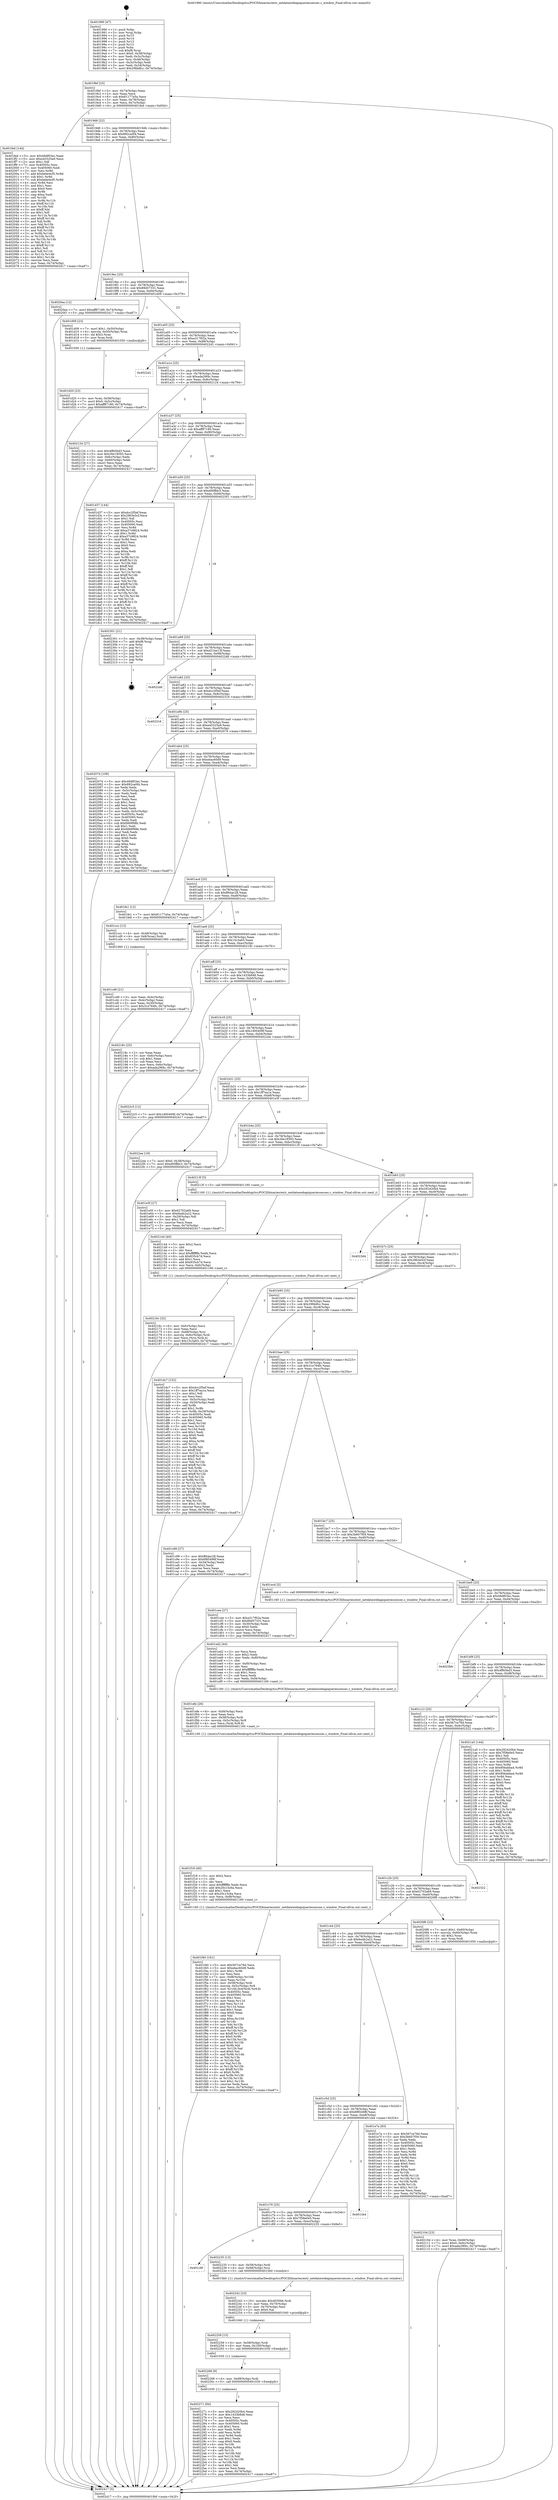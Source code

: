 digraph "0x401990" {
  label = "0x401990 (/mnt/c/Users/mathe/Desktop/tcc/POCII/binaries/extr_netdatawebapiqueriessesses.c_window_Final-ollvm.out::main(0))"
  labelloc = "t"
  node[shape=record]

  Entry [label="",width=0.3,height=0.3,shape=circle,fillcolor=black,style=filled]
  "0x4019bf" [label="{
     0x4019bf [23]\l
     | [instrs]\l
     &nbsp;&nbsp;0x4019bf \<+3\>: mov -0x74(%rbp),%eax\l
     &nbsp;&nbsp;0x4019c2 \<+2\>: mov %eax,%ecx\l
     &nbsp;&nbsp;0x4019c4 \<+6\>: sub $0x81177a5a,%ecx\l
     &nbsp;&nbsp;0x4019ca \<+3\>: mov %eax,-0x78(%rbp)\l
     &nbsp;&nbsp;0x4019cd \<+3\>: mov %ecx,-0x7c(%rbp)\l
     &nbsp;&nbsp;0x4019d0 \<+6\>: je 0000000000401fed \<main+0x65d\>\l
  }"]
  "0x401fed" [label="{
     0x401fed [144]\l
     | [instrs]\l
     &nbsp;&nbsp;0x401fed \<+5\>: mov $0x49df03ec,%eax\l
     &nbsp;&nbsp;0x401ff2 \<+5\>: mov $0xe45325a9,%ecx\l
     &nbsp;&nbsp;0x401ff7 \<+2\>: mov $0x1,%dl\l
     &nbsp;&nbsp;0x401ff9 \<+7\>: mov 0x40505c,%esi\l
     &nbsp;&nbsp;0x402000 \<+7\>: mov 0x405060,%edi\l
     &nbsp;&nbsp;0x402007 \<+3\>: mov %esi,%r8d\l
     &nbsp;&nbsp;0x40200a \<+7\>: add $0xbebe4cf5,%r8d\l
     &nbsp;&nbsp;0x402011 \<+4\>: sub $0x1,%r8d\l
     &nbsp;&nbsp;0x402015 \<+7\>: sub $0xbebe4cf5,%r8d\l
     &nbsp;&nbsp;0x40201c \<+4\>: imul %r8d,%esi\l
     &nbsp;&nbsp;0x402020 \<+3\>: and $0x1,%esi\l
     &nbsp;&nbsp;0x402023 \<+3\>: cmp $0x0,%esi\l
     &nbsp;&nbsp;0x402026 \<+4\>: sete %r9b\l
     &nbsp;&nbsp;0x40202a \<+3\>: cmp $0xa,%edi\l
     &nbsp;&nbsp;0x40202d \<+4\>: setl %r10b\l
     &nbsp;&nbsp;0x402031 \<+3\>: mov %r9b,%r11b\l
     &nbsp;&nbsp;0x402034 \<+4\>: xor $0xff,%r11b\l
     &nbsp;&nbsp;0x402038 \<+3\>: mov %r10b,%bl\l
     &nbsp;&nbsp;0x40203b \<+3\>: xor $0xff,%bl\l
     &nbsp;&nbsp;0x40203e \<+3\>: xor $0x1,%dl\l
     &nbsp;&nbsp;0x402041 \<+3\>: mov %r11b,%r14b\l
     &nbsp;&nbsp;0x402044 \<+4\>: and $0xff,%r14b\l
     &nbsp;&nbsp;0x402048 \<+3\>: and %dl,%r9b\l
     &nbsp;&nbsp;0x40204b \<+3\>: mov %bl,%r15b\l
     &nbsp;&nbsp;0x40204e \<+4\>: and $0xff,%r15b\l
     &nbsp;&nbsp;0x402052 \<+3\>: and %dl,%r10b\l
     &nbsp;&nbsp;0x402055 \<+3\>: or %r9b,%r14b\l
     &nbsp;&nbsp;0x402058 \<+3\>: or %r10b,%r15b\l
     &nbsp;&nbsp;0x40205b \<+3\>: xor %r15b,%r14b\l
     &nbsp;&nbsp;0x40205e \<+3\>: or %bl,%r11b\l
     &nbsp;&nbsp;0x402061 \<+4\>: xor $0xff,%r11b\l
     &nbsp;&nbsp;0x402065 \<+3\>: or $0x1,%dl\l
     &nbsp;&nbsp;0x402068 \<+3\>: and %dl,%r11b\l
     &nbsp;&nbsp;0x40206b \<+3\>: or %r11b,%r14b\l
     &nbsp;&nbsp;0x40206e \<+4\>: test $0x1,%r14b\l
     &nbsp;&nbsp;0x402072 \<+3\>: cmovne %ecx,%eax\l
     &nbsp;&nbsp;0x402075 \<+3\>: mov %eax,-0x74(%rbp)\l
     &nbsp;&nbsp;0x402078 \<+5\>: jmp 0000000000402417 \<main+0xa87\>\l
  }"]
  "0x4019d6" [label="{
     0x4019d6 [22]\l
     | [instrs]\l
     &nbsp;&nbsp;0x4019d6 \<+5\>: jmp 00000000004019db \<main+0x4b\>\l
     &nbsp;&nbsp;0x4019db \<+3\>: mov -0x78(%rbp),%eax\l
     &nbsp;&nbsp;0x4019de \<+5\>: sub $0x892ca0f4,%eax\l
     &nbsp;&nbsp;0x4019e3 \<+3\>: mov %eax,-0x80(%rbp)\l
     &nbsp;&nbsp;0x4019e6 \<+6\>: je 00000000004020ea \<main+0x75a\>\l
  }"]
  Exit [label="",width=0.3,height=0.3,shape=circle,fillcolor=black,style=filled,peripheries=2]
  "0x4020ea" [label="{
     0x4020ea [12]\l
     | [instrs]\l
     &nbsp;&nbsp;0x4020ea \<+7\>: movl $0xaff87180,-0x74(%rbp)\l
     &nbsp;&nbsp;0x4020f1 \<+5\>: jmp 0000000000402417 \<main+0xa87\>\l
  }"]
  "0x4019ec" [label="{
     0x4019ec [25]\l
     | [instrs]\l
     &nbsp;&nbsp;0x4019ec \<+5\>: jmp 00000000004019f1 \<main+0x61\>\l
     &nbsp;&nbsp;0x4019f1 \<+3\>: mov -0x78(%rbp),%eax\l
     &nbsp;&nbsp;0x4019f4 \<+5\>: sub $0x89d57331,%eax\l
     &nbsp;&nbsp;0x4019f9 \<+6\>: mov %eax,-0x84(%rbp)\l
     &nbsp;&nbsp;0x4019ff \<+6\>: je 0000000000401d09 \<main+0x379\>\l
  }"]
  "0x402271" [label="{
     0x402271 [84]\l
     | [instrs]\l
     &nbsp;&nbsp;0x402271 \<+5\>: mov $0x292420b4,%eax\l
     &nbsp;&nbsp;0x402276 \<+5\>: mov $0x1433b848,%esi\l
     &nbsp;&nbsp;0x40227b \<+2\>: xor %ecx,%ecx\l
     &nbsp;&nbsp;0x40227d \<+7\>: mov 0x40505c,%edx\l
     &nbsp;&nbsp;0x402284 \<+8\>: mov 0x405060,%r8d\l
     &nbsp;&nbsp;0x40228c \<+3\>: sub $0x1,%ecx\l
     &nbsp;&nbsp;0x40228f \<+3\>: mov %edx,%r9d\l
     &nbsp;&nbsp;0x402292 \<+3\>: add %ecx,%r9d\l
     &nbsp;&nbsp;0x402295 \<+4\>: imul %r9d,%edx\l
     &nbsp;&nbsp;0x402299 \<+3\>: and $0x1,%edx\l
     &nbsp;&nbsp;0x40229c \<+3\>: cmp $0x0,%edx\l
     &nbsp;&nbsp;0x40229f \<+4\>: sete %r10b\l
     &nbsp;&nbsp;0x4022a3 \<+4\>: cmp $0xa,%r8d\l
     &nbsp;&nbsp;0x4022a7 \<+4\>: setl %r11b\l
     &nbsp;&nbsp;0x4022ab \<+3\>: mov %r10b,%bl\l
     &nbsp;&nbsp;0x4022ae \<+3\>: and %r11b,%bl\l
     &nbsp;&nbsp;0x4022b1 \<+3\>: xor %r11b,%r10b\l
     &nbsp;&nbsp;0x4022b4 \<+3\>: or %r10b,%bl\l
     &nbsp;&nbsp;0x4022b7 \<+3\>: test $0x1,%bl\l
     &nbsp;&nbsp;0x4022ba \<+3\>: cmovne %esi,%eax\l
     &nbsp;&nbsp;0x4022bd \<+3\>: mov %eax,-0x74(%rbp)\l
     &nbsp;&nbsp;0x4022c0 \<+5\>: jmp 0000000000402417 \<main+0xa87\>\l
  }"]
  "0x401d09" [label="{
     0x401d09 [23]\l
     | [instrs]\l
     &nbsp;&nbsp;0x401d09 \<+7\>: movl $0x1,-0x50(%rbp)\l
     &nbsp;&nbsp;0x401d10 \<+4\>: movslq -0x50(%rbp),%rax\l
     &nbsp;&nbsp;0x401d14 \<+4\>: shl $0x3,%rax\l
     &nbsp;&nbsp;0x401d18 \<+3\>: mov %rax,%rdi\l
     &nbsp;&nbsp;0x401d1b \<+5\>: call 0000000000401050 \<malloc@plt\>\l
     | [calls]\l
     &nbsp;&nbsp;0x401050 \{1\} (unknown)\l
  }"]
  "0x401a05" [label="{
     0x401a05 [25]\l
     | [instrs]\l
     &nbsp;&nbsp;0x401a05 \<+5\>: jmp 0000000000401a0a \<main+0x7a\>\l
     &nbsp;&nbsp;0x401a0a \<+3\>: mov -0x78(%rbp),%eax\l
     &nbsp;&nbsp;0x401a0d \<+5\>: sub $0xa317f02a,%eax\l
     &nbsp;&nbsp;0x401a12 \<+6\>: mov %eax,-0x88(%rbp)\l
     &nbsp;&nbsp;0x401a18 \<+6\>: je 00000000004022d1 \<main+0x941\>\l
  }"]
  "0x402268" [label="{
     0x402268 [9]\l
     | [instrs]\l
     &nbsp;&nbsp;0x402268 \<+4\>: mov -0x68(%rbp),%rdi\l
     &nbsp;&nbsp;0x40226c \<+5\>: call 0000000000401030 \<free@plt\>\l
     | [calls]\l
     &nbsp;&nbsp;0x401030 \{1\} (unknown)\l
  }"]
  "0x4022d1" [label="{
     0x4022d1\l
  }", style=dashed]
  "0x401a1e" [label="{
     0x401a1e [25]\l
     | [instrs]\l
     &nbsp;&nbsp;0x401a1e \<+5\>: jmp 0000000000401a23 \<main+0x93\>\l
     &nbsp;&nbsp;0x401a23 \<+3\>: mov -0x78(%rbp),%eax\l
     &nbsp;&nbsp;0x401a26 \<+5\>: sub $0xada29f4c,%eax\l
     &nbsp;&nbsp;0x401a2b \<+6\>: mov %eax,-0x8c(%rbp)\l
     &nbsp;&nbsp;0x401a31 \<+6\>: je 0000000000402124 \<main+0x794\>\l
  }"]
  "0x402259" [label="{
     0x402259 [15]\l
     | [instrs]\l
     &nbsp;&nbsp;0x402259 \<+4\>: mov -0x58(%rbp),%rdi\l
     &nbsp;&nbsp;0x40225d \<+6\>: mov %eax,-0x100(%rbp)\l
     &nbsp;&nbsp;0x402263 \<+5\>: call 0000000000401030 \<free@plt\>\l
     | [calls]\l
     &nbsp;&nbsp;0x401030 \{1\} (unknown)\l
  }"]
  "0x402124" [label="{
     0x402124 [27]\l
     | [instrs]\l
     &nbsp;&nbsp;0x402124 \<+5\>: mov $0x4ff45bd3,%eax\l
     &nbsp;&nbsp;0x402129 \<+5\>: mov $0x26e18593,%ecx\l
     &nbsp;&nbsp;0x40212e \<+3\>: mov -0x6c(%rbp),%edx\l
     &nbsp;&nbsp;0x402131 \<+3\>: cmp -0x60(%rbp),%edx\l
     &nbsp;&nbsp;0x402134 \<+3\>: cmovl %ecx,%eax\l
     &nbsp;&nbsp;0x402137 \<+3\>: mov %eax,-0x74(%rbp)\l
     &nbsp;&nbsp;0x40213a \<+5\>: jmp 0000000000402417 \<main+0xa87\>\l
  }"]
  "0x401a37" [label="{
     0x401a37 [25]\l
     | [instrs]\l
     &nbsp;&nbsp;0x401a37 \<+5\>: jmp 0000000000401a3c \<main+0xac\>\l
     &nbsp;&nbsp;0x401a3c \<+3\>: mov -0x78(%rbp),%eax\l
     &nbsp;&nbsp;0x401a3f \<+5\>: sub $0xaff87180,%eax\l
     &nbsp;&nbsp;0x401a44 \<+6\>: mov %eax,-0x90(%rbp)\l
     &nbsp;&nbsp;0x401a4a \<+6\>: je 0000000000401d37 \<main+0x3a7\>\l
  }"]
  "0x402242" [label="{
     0x402242 [23]\l
     | [instrs]\l
     &nbsp;&nbsp;0x402242 \<+10\>: movabs $0x4030b6,%rdi\l
     &nbsp;&nbsp;0x40224c \<+3\>: mov %eax,-0x70(%rbp)\l
     &nbsp;&nbsp;0x40224f \<+3\>: mov -0x70(%rbp),%esi\l
     &nbsp;&nbsp;0x402252 \<+2\>: mov $0x0,%al\l
     &nbsp;&nbsp;0x402254 \<+5\>: call 0000000000401040 \<printf@plt\>\l
     | [calls]\l
     &nbsp;&nbsp;0x401040 \{1\} (unknown)\l
  }"]
  "0x401d37" [label="{
     0x401d37 [144]\l
     | [instrs]\l
     &nbsp;&nbsp;0x401d37 \<+5\>: mov $0xdcc2f5ef,%eax\l
     &nbsp;&nbsp;0x401d3c \<+5\>: mov $0x2963e5cf,%ecx\l
     &nbsp;&nbsp;0x401d41 \<+2\>: mov $0x1,%dl\l
     &nbsp;&nbsp;0x401d43 \<+7\>: mov 0x40505c,%esi\l
     &nbsp;&nbsp;0x401d4a \<+7\>: mov 0x405060,%edi\l
     &nbsp;&nbsp;0x401d51 \<+3\>: mov %esi,%r8d\l
     &nbsp;&nbsp;0x401d54 \<+7\>: add $0xa37c9824,%r8d\l
     &nbsp;&nbsp;0x401d5b \<+4\>: sub $0x1,%r8d\l
     &nbsp;&nbsp;0x401d5f \<+7\>: sub $0xa37c9824,%r8d\l
     &nbsp;&nbsp;0x401d66 \<+4\>: imul %r8d,%esi\l
     &nbsp;&nbsp;0x401d6a \<+3\>: and $0x1,%esi\l
     &nbsp;&nbsp;0x401d6d \<+3\>: cmp $0x0,%esi\l
     &nbsp;&nbsp;0x401d70 \<+4\>: sete %r9b\l
     &nbsp;&nbsp;0x401d74 \<+3\>: cmp $0xa,%edi\l
     &nbsp;&nbsp;0x401d77 \<+4\>: setl %r10b\l
     &nbsp;&nbsp;0x401d7b \<+3\>: mov %r9b,%r11b\l
     &nbsp;&nbsp;0x401d7e \<+4\>: xor $0xff,%r11b\l
     &nbsp;&nbsp;0x401d82 \<+3\>: mov %r10b,%bl\l
     &nbsp;&nbsp;0x401d85 \<+3\>: xor $0xff,%bl\l
     &nbsp;&nbsp;0x401d88 \<+3\>: xor $0x1,%dl\l
     &nbsp;&nbsp;0x401d8b \<+3\>: mov %r11b,%r14b\l
     &nbsp;&nbsp;0x401d8e \<+4\>: and $0xff,%r14b\l
     &nbsp;&nbsp;0x401d92 \<+3\>: and %dl,%r9b\l
     &nbsp;&nbsp;0x401d95 \<+3\>: mov %bl,%r15b\l
     &nbsp;&nbsp;0x401d98 \<+4\>: and $0xff,%r15b\l
     &nbsp;&nbsp;0x401d9c \<+3\>: and %dl,%r10b\l
     &nbsp;&nbsp;0x401d9f \<+3\>: or %r9b,%r14b\l
     &nbsp;&nbsp;0x401da2 \<+3\>: or %r10b,%r15b\l
     &nbsp;&nbsp;0x401da5 \<+3\>: xor %r15b,%r14b\l
     &nbsp;&nbsp;0x401da8 \<+3\>: or %bl,%r11b\l
     &nbsp;&nbsp;0x401dab \<+4\>: xor $0xff,%r11b\l
     &nbsp;&nbsp;0x401daf \<+3\>: or $0x1,%dl\l
     &nbsp;&nbsp;0x401db2 \<+3\>: and %dl,%r11b\l
     &nbsp;&nbsp;0x401db5 \<+3\>: or %r11b,%r14b\l
     &nbsp;&nbsp;0x401db8 \<+4\>: test $0x1,%r14b\l
     &nbsp;&nbsp;0x401dbc \<+3\>: cmovne %ecx,%eax\l
     &nbsp;&nbsp;0x401dbf \<+3\>: mov %eax,-0x74(%rbp)\l
     &nbsp;&nbsp;0x401dc2 \<+5\>: jmp 0000000000402417 \<main+0xa87\>\l
  }"]
  "0x401a50" [label="{
     0x401a50 [25]\l
     | [instrs]\l
     &nbsp;&nbsp;0x401a50 \<+5\>: jmp 0000000000401a55 \<main+0xc5\>\l
     &nbsp;&nbsp;0x401a55 \<+3\>: mov -0x78(%rbp),%eax\l
     &nbsp;&nbsp;0x401a58 \<+5\>: sub $0xd00ffdc3,%eax\l
     &nbsp;&nbsp;0x401a5d \<+6\>: mov %eax,-0x94(%rbp)\l
     &nbsp;&nbsp;0x401a63 \<+6\>: je 0000000000402301 \<main+0x971\>\l
  }"]
  "0x401c8f" [label="{
     0x401c8f\l
  }", style=dashed]
  "0x402301" [label="{
     0x402301 [21]\l
     | [instrs]\l
     &nbsp;&nbsp;0x402301 \<+3\>: mov -0x38(%rbp),%eax\l
     &nbsp;&nbsp;0x402304 \<+7\>: add $0xf8,%rsp\l
     &nbsp;&nbsp;0x40230b \<+1\>: pop %rbx\l
     &nbsp;&nbsp;0x40230c \<+2\>: pop %r12\l
     &nbsp;&nbsp;0x40230e \<+2\>: pop %r13\l
     &nbsp;&nbsp;0x402310 \<+2\>: pop %r14\l
     &nbsp;&nbsp;0x402312 \<+2\>: pop %r15\l
     &nbsp;&nbsp;0x402314 \<+1\>: pop %rbp\l
     &nbsp;&nbsp;0x402315 \<+1\>: ret\l
  }"]
  "0x401a69" [label="{
     0x401a69 [25]\l
     | [instrs]\l
     &nbsp;&nbsp;0x401a69 \<+5\>: jmp 0000000000401a6e \<main+0xde\>\l
     &nbsp;&nbsp;0x401a6e \<+3\>: mov -0x78(%rbp),%eax\l
     &nbsp;&nbsp;0x401a71 \<+5\>: sub $0xd21be13f,%eax\l
     &nbsp;&nbsp;0x401a76 \<+6\>: mov %eax,-0x98(%rbp)\l
     &nbsp;&nbsp;0x401a7c \<+6\>: je 00000000004022dd \<main+0x94d\>\l
  }"]
  "0x402235" [label="{
     0x402235 [13]\l
     | [instrs]\l
     &nbsp;&nbsp;0x402235 \<+4\>: mov -0x58(%rbp),%rdi\l
     &nbsp;&nbsp;0x402239 \<+4\>: mov -0x68(%rbp),%rsi\l
     &nbsp;&nbsp;0x40223d \<+5\>: call 00000000004015b0 \<window\>\l
     | [calls]\l
     &nbsp;&nbsp;0x4015b0 \{1\} (/mnt/c/Users/mathe/Desktop/tcc/POCII/binaries/extr_netdatawebapiqueriessesses.c_window_Final-ollvm.out::window)\l
  }"]
  "0x4022dd" [label="{
     0x4022dd\l
  }", style=dashed]
  "0x401a82" [label="{
     0x401a82 [25]\l
     | [instrs]\l
     &nbsp;&nbsp;0x401a82 \<+5\>: jmp 0000000000401a87 \<main+0xf7\>\l
     &nbsp;&nbsp;0x401a87 \<+3\>: mov -0x78(%rbp),%eax\l
     &nbsp;&nbsp;0x401a8a \<+5\>: sub $0xdcc2f5ef,%eax\l
     &nbsp;&nbsp;0x401a8f \<+6\>: mov %eax,-0x9c(%rbp)\l
     &nbsp;&nbsp;0x401a95 \<+6\>: je 0000000000402316 \<main+0x986\>\l
  }"]
  "0x401c76" [label="{
     0x401c76 [25]\l
     | [instrs]\l
     &nbsp;&nbsp;0x401c76 \<+5\>: jmp 0000000000401c7b \<main+0x2eb\>\l
     &nbsp;&nbsp;0x401c7b \<+3\>: mov -0x78(%rbp),%eax\l
     &nbsp;&nbsp;0x401c7e \<+5\>: sub $0x7f58e0e5,%eax\l
     &nbsp;&nbsp;0x401c83 \<+6\>: mov %eax,-0xec(%rbp)\l
     &nbsp;&nbsp;0x401c89 \<+6\>: je 0000000000402235 \<main+0x8a5\>\l
  }"]
  "0x402316" [label="{
     0x402316\l
  }", style=dashed]
  "0x401a9b" [label="{
     0x401a9b [25]\l
     | [instrs]\l
     &nbsp;&nbsp;0x401a9b \<+5\>: jmp 0000000000401aa0 \<main+0x110\>\l
     &nbsp;&nbsp;0x401aa0 \<+3\>: mov -0x78(%rbp),%eax\l
     &nbsp;&nbsp;0x401aa3 \<+5\>: sub $0xe45325a9,%eax\l
     &nbsp;&nbsp;0x401aa8 \<+6\>: mov %eax,-0xa0(%rbp)\l
     &nbsp;&nbsp;0x401aae \<+6\>: je 000000000040207d \<main+0x6ed\>\l
  }"]
  "0x401cb4" [label="{
     0x401cb4\l
  }", style=dashed]
  "0x40207d" [label="{
     0x40207d [109]\l
     | [instrs]\l
     &nbsp;&nbsp;0x40207d \<+5\>: mov $0x49df03ec,%eax\l
     &nbsp;&nbsp;0x402082 \<+5\>: mov $0x892ca0f4,%ecx\l
     &nbsp;&nbsp;0x402087 \<+2\>: xor %edx,%edx\l
     &nbsp;&nbsp;0x402089 \<+3\>: mov -0x5c(%rbp),%esi\l
     &nbsp;&nbsp;0x40208c \<+2\>: mov %edx,%edi\l
     &nbsp;&nbsp;0x40208e \<+2\>: sub %esi,%edi\l
     &nbsp;&nbsp;0x402090 \<+2\>: mov %edx,%esi\l
     &nbsp;&nbsp;0x402092 \<+3\>: sub $0x1,%esi\l
     &nbsp;&nbsp;0x402095 \<+2\>: add %esi,%edi\l
     &nbsp;&nbsp;0x402097 \<+2\>: sub %edi,%edx\l
     &nbsp;&nbsp;0x402099 \<+3\>: mov %edx,-0x5c(%rbp)\l
     &nbsp;&nbsp;0x40209c \<+7\>: mov 0x40505c,%edx\l
     &nbsp;&nbsp;0x4020a3 \<+7\>: mov 0x405060,%esi\l
     &nbsp;&nbsp;0x4020aa \<+2\>: mov %edx,%edi\l
     &nbsp;&nbsp;0x4020ac \<+6\>: sub $0xfd69f98b,%edi\l
     &nbsp;&nbsp;0x4020b2 \<+3\>: sub $0x1,%edi\l
     &nbsp;&nbsp;0x4020b5 \<+6\>: add $0xfd69f98b,%edi\l
     &nbsp;&nbsp;0x4020bb \<+3\>: imul %edi,%edx\l
     &nbsp;&nbsp;0x4020be \<+3\>: and $0x1,%edx\l
     &nbsp;&nbsp;0x4020c1 \<+3\>: cmp $0x0,%edx\l
     &nbsp;&nbsp;0x4020c4 \<+4\>: sete %r8b\l
     &nbsp;&nbsp;0x4020c8 \<+3\>: cmp $0xa,%esi\l
     &nbsp;&nbsp;0x4020cb \<+4\>: setl %r9b\l
     &nbsp;&nbsp;0x4020cf \<+3\>: mov %r8b,%r10b\l
     &nbsp;&nbsp;0x4020d2 \<+3\>: and %r9b,%r10b\l
     &nbsp;&nbsp;0x4020d5 \<+3\>: xor %r9b,%r8b\l
     &nbsp;&nbsp;0x4020d8 \<+3\>: or %r8b,%r10b\l
     &nbsp;&nbsp;0x4020db \<+4\>: test $0x1,%r10b\l
     &nbsp;&nbsp;0x4020df \<+3\>: cmovne %ecx,%eax\l
     &nbsp;&nbsp;0x4020e2 \<+3\>: mov %eax,-0x74(%rbp)\l
     &nbsp;&nbsp;0x4020e5 \<+5\>: jmp 0000000000402417 \<main+0xa87\>\l
  }"]
  "0x401ab4" [label="{
     0x401ab4 [25]\l
     | [instrs]\l
     &nbsp;&nbsp;0x401ab4 \<+5\>: jmp 0000000000401ab9 \<main+0x129\>\l
     &nbsp;&nbsp;0x401ab9 \<+3\>: mov -0x78(%rbp),%eax\l
     &nbsp;&nbsp;0x401abc \<+5\>: sub $0xebac60d9,%eax\l
     &nbsp;&nbsp;0x401ac1 \<+6\>: mov %eax,-0xa4(%rbp)\l
     &nbsp;&nbsp;0x401ac7 \<+6\>: je 0000000000401fe1 \<main+0x651\>\l
  }"]
  "0x40216c" [label="{
     0x40216c [32]\l
     | [instrs]\l
     &nbsp;&nbsp;0x40216c \<+6\>: mov -0xfc(%rbp),%ecx\l
     &nbsp;&nbsp;0x402172 \<+3\>: imul %eax,%ecx\l
     &nbsp;&nbsp;0x402175 \<+4\>: mov -0x68(%rbp),%rsi\l
     &nbsp;&nbsp;0x402179 \<+4\>: movslq -0x6c(%rbp),%rdi\l
     &nbsp;&nbsp;0x40217d \<+3\>: mov %ecx,(%rsi,%rdi,4)\l
     &nbsp;&nbsp;0x402180 \<+7\>: movl $0x15c3a63,-0x74(%rbp)\l
     &nbsp;&nbsp;0x402187 \<+5\>: jmp 0000000000402417 \<main+0xa87\>\l
  }"]
  "0x401fe1" [label="{
     0x401fe1 [12]\l
     | [instrs]\l
     &nbsp;&nbsp;0x401fe1 \<+7\>: movl $0x81177a5a,-0x74(%rbp)\l
     &nbsp;&nbsp;0x401fe8 \<+5\>: jmp 0000000000402417 \<main+0xa87\>\l
  }"]
  "0x401acd" [label="{
     0x401acd [25]\l
     | [instrs]\l
     &nbsp;&nbsp;0x401acd \<+5\>: jmp 0000000000401ad2 \<main+0x142\>\l
     &nbsp;&nbsp;0x401ad2 \<+3\>: mov -0x78(%rbp),%eax\l
     &nbsp;&nbsp;0x401ad5 \<+5\>: sub $0xff44ac28,%eax\l
     &nbsp;&nbsp;0x401ada \<+6\>: mov %eax,-0xa8(%rbp)\l
     &nbsp;&nbsp;0x401ae0 \<+6\>: je 0000000000401ccc \<main+0x33c\>\l
  }"]
  "0x402144" [label="{
     0x402144 [40]\l
     | [instrs]\l
     &nbsp;&nbsp;0x402144 \<+5\>: mov $0x2,%ecx\l
     &nbsp;&nbsp;0x402149 \<+1\>: cltd\l
     &nbsp;&nbsp;0x40214a \<+2\>: idiv %ecx\l
     &nbsp;&nbsp;0x40214c \<+6\>: imul $0xfffffffe,%edx,%ecx\l
     &nbsp;&nbsp;0x402152 \<+6\>: sub $0x835cb7d,%ecx\l
     &nbsp;&nbsp;0x402158 \<+3\>: add $0x1,%ecx\l
     &nbsp;&nbsp;0x40215b \<+6\>: add $0x835cb7d,%ecx\l
     &nbsp;&nbsp;0x402161 \<+6\>: mov %ecx,-0xfc(%rbp)\l
     &nbsp;&nbsp;0x402167 \<+5\>: call 0000000000401160 \<next_i\>\l
     | [calls]\l
     &nbsp;&nbsp;0x401160 \{1\} (/mnt/c/Users/mathe/Desktop/tcc/POCII/binaries/extr_netdatawebapiqueriessesses.c_window_Final-ollvm.out::next_i)\l
  }"]
  "0x401ccc" [label="{
     0x401ccc [13]\l
     | [instrs]\l
     &nbsp;&nbsp;0x401ccc \<+4\>: mov -0x48(%rbp),%rax\l
     &nbsp;&nbsp;0x401cd0 \<+4\>: mov 0x8(%rax),%rdi\l
     &nbsp;&nbsp;0x401cd4 \<+5\>: call 0000000000401060 \<atoi@plt\>\l
     | [calls]\l
     &nbsp;&nbsp;0x401060 \{1\} (unknown)\l
  }"]
  "0x401ae6" [label="{
     0x401ae6 [25]\l
     | [instrs]\l
     &nbsp;&nbsp;0x401ae6 \<+5\>: jmp 0000000000401aeb \<main+0x15b\>\l
     &nbsp;&nbsp;0x401aeb \<+3\>: mov -0x78(%rbp),%eax\l
     &nbsp;&nbsp;0x401aee \<+5\>: sub $0x15c3a63,%eax\l
     &nbsp;&nbsp;0x401af3 \<+6\>: mov %eax,-0xac(%rbp)\l
     &nbsp;&nbsp;0x401af9 \<+6\>: je 000000000040218c \<main+0x7fc\>\l
  }"]
  "0x40210d" [label="{
     0x40210d [23]\l
     | [instrs]\l
     &nbsp;&nbsp;0x40210d \<+4\>: mov %rax,-0x68(%rbp)\l
     &nbsp;&nbsp;0x402111 \<+7\>: movl $0x0,-0x6c(%rbp)\l
     &nbsp;&nbsp;0x402118 \<+7\>: movl $0xada29f4c,-0x74(%rbp)\l
     &nbsp;&nbsp;0x40211f \<+5\>: jmp 0000000000402417 \<main+0xa87\>\l
  }"]
  "0x40218c" [label="{
     0x40218c [25]\l
     | [instrs]\l
     &nbsp;&nbsp;0x40218c \<+2\>: xor %eax,%eax\l
     &nbsp;&nbsp;0x40218e \<+3\>: mov -0x6c(%rbp),%ecx\l
     &nbsp;&nbsp;0x402191 \<+3\>: sub $0x1,%eax\l
     &nbsp;&nbsp;0x402194 \<+2\>: sub %eax,%ecx\l
     &nbsp;&nbsp;0x402196 \<+3\>: mov %ecx,-0x6c(%rbp)\l
     &nbsp;&nbsp;0x402199 \<+7\>: movl $0xada29f4c,-0x74(%rbp)\l
     &nbsp;&nbsp;0x4021a0 \<+5\>: jmp 0000000000402417 \<main+0xa87\>\l
  }"]
  "0x401aff" [label="{
     0x401aff [25]\l
     | [instrs]\l
     &nbsp;&nbsp;0x401aff \<+5\>: jmp 0000000000401b04 \<main+0x174\>\l
     &nbsp;&nbsp;0x401b04 \<+3\>: mov -0x78(%rbp),%eax\l
     &nbsp;&nbsp;0x401b07 \<+5\>: sub $0x1433b848,%eax\l
     &nbsp;&nbsp;0x401b0c \<+6\>: mov %eax,-0xb0(%rbp)\l
     &nbsp;&nbsp;0x401b12 \<+6\>: je 00000000004022c5 \<main+0x935\>\l
  }"]
  "0x401f40" [label="{
     0x401f40 [161]\l
     | [instrs]\l
     &nbsp;&nbsp;0x401f40 \<+5\>: mov $0x567ce76d,%ecx\l
     &nbsp;&nbsp;0x401f45 \<+5\>: mov $0xebac60d9,%edx\l
     &nbsp;&nbsp;0x401f4a \<+3\>: mov $0x1,%r9b\l
     &nbsp;&nbsp;0x401f4d \<+2\>: xor %esi,%esi\l
     &nbsp;&nbsp;0x401f4f \<+7\>: mov -0xf8(%rbp),%r10d\l
     &nbsp;&nbsp;0x401f56 \<+4\>: imul %eax,%r10d\l
     &nbsp;&nbsp;0x401f5a \<+4\>: mov -0x58(%rbp),%rdi\l
     &nbsp;&nbsp;0x401f5e \<+4\>: movslq -0x5c(%rbp),%r8\l
     &nbsp;&nbsp;0x401f62 \<+5\>: mov %r10d,0x4(%rdi,%r8,8)\l
     &nbsp;&nbsp;0x401f67 \<+7\>: mov 0x40505c,%eax\l
     &nbsp;&nbsp;0x401f6e \<+8\>: mov 0x405060,%r10d\l
     &nbsp;&nbsp;0x401f76 \<+3\>: sub $0x1,%esi\l
     &nbsp;&nbsp;0x401f79 \<+3\>: mov %eax,%r11d\l
     &nbsp;&nbsp;0x401f7c \<+3\>: add %esi,%r11d\l
     &nbsp;&nbsp;0x401f7f \<+4\>: imul %r11d,%eax\l
     &nbsp;&nbsp;0x401f83 \<+3\>: and $0x1,%eax\l
     &nbsp;&nbsp;0x401f86 \<+3\>: cmp $0x0,%eax\l
     &nbsp;&nbsp;0x401f89 \<+3\>: sete %bl\l
     &nbsp;&nbsp;0x401f8c \<+4\>: cmp $0xa,%r10d\l
     &nbsp;&nbsp;0x401f90 \<+4\>: setl %r14b\l
     &nbsp;&nbsp;0x401f94 \<+3\>: mov %bl,%r15b\l
     &nbsp;&nbsp;0x401f97 \<+4\>: xor $0xff,%r15b\l
     &nbsp;&nbsp;0x401f9b \<+3\>: mov %r14b,%r12b\l
     &nbsp;&nbsp;0x401f9e \<+4\>: xor $0xff,%r12b\l
     &nbsp;&nbsp;0x401fa2 \<+4\>: xor $0x0,%r9b\l
     &nbsp;&nbsp;0x401fa6 \<+3\>: mov %r15b,%r13b\l
     &nbsp;&nbsp;0x401fa9 \<+4\>: and $0x0,%r13b\l
     &nbsp;&nbsp;0x401fad \<+3\>: and %r9b,%bl\l
     &nbsp;&nbsp;0x401fb0 \<+3\>: mov %r12b,%al\l
     &nbsp;&nbsp;0x401fb3 \<+2\>: and $0x0,%al\l
     &nbsp;&nbsp;0x401fb5 \<+3\>: and %r9b,%r14b\l
     &nbsp;&nbsp;0x401fb8 \<+3\>: or %bl,%r13b\l
     &nbsp;&nbsp;0x401fbb \<+3\>: or %r14b,%al\l
     &nbsp;&nbsp;0x401fbe \<+3\>: xor %al,%r13b\l
     &nbsp;&nbsp;0x401fc1 \<+3\>: or %r12b,%r15b\l
     &nbsp;&nbsp;0x401fc4 \<+4\>: xor $0xff,%r15b\l
     &nbsp;&nbsp;0x401fc8 \<+4\>: or $0x0,%r9b\l
     &nbsp;&nbsp;0x401fcc \<+3\>: and %r9b,%r15b\l
     &nbsp;&nbsp;0x401fcf \<+3\>: or %r15b,%r13b\l
     &nbsp;&nbsp;0x401fd2 \<+4\>: test $0x1,%r13b\l
     &nbsp;&nbsp;0x401fd6 \<+3\>: cmovne %edx,%ecx\l
     &nbsp;&nbsp;0x401fd9 \<+3\>: mov %ecx,-0x74(%rbp)\l
     &nbsp;&nbsp;0x401fdc \<+5\>: jmp 0000000000402417 \<main+0xa87\>\l
  }"]
  "0x4022c5" [label="{
     0x4022c5 [12]\l
     | [instrs]\l
     &nbsp;&nbsp;0x4022c5 \<+7\>: movl $0x1d00409f,-0x74(%rbp)\l
     &nbsp;&nbsp;0x4022cc \<+5\>: jmp 0000000000402417 \<main+0xa87\>\l
  }"]
  "0x401b18" [label="{
     0x401b18 [25]\l
     | [instrs]\l
     &nbsp;&nbsp;0x401b18 \<+5\>: jmp 0000000000401b1d \<main+0x18d\>\l
     &nbsp;&nbsp;0x401b1d \<+3\>: mov -0x78(%rbp),%eax\l
     &nbsp;&nbsp;0x401b20 \<+5\>: sub $0x1d00409f,%eax\l
     &nbsp;&nbsp;0x401b25 \<+6\>: mov %eax,-0xb4(%rbp)\l
     &nbsp;&nbsp;0x401b2b \<+6\>: je 00000000004022ee \<main+0x95e\>\l
  }"]
  "0x401f18" [label="{
     0x401f18 [40]\l
     | [instrs]\l
     &nbsp;&nbsp;0x401f18 \<+5\>: mov $0x2,%ecx\l
     &nbsp;&nbsp;0x401f1d \<+1\>: cltd\l
     &nbsp;&nbsp;0x401f1e \<+2\>: idiv %ecx\l
     &nbsp;&nbsp;0x401f20 \<+6\>: imul $0xfffffffe,%edx,%ecx\l
     &nbsp;&nbsp;0x401f26 \<+6\>: add $0x20c15c6a,%ecx\l
     &nbsp;&nbsp;0x401f2c \<+3\>: add $0x1,%ecx\l
     &nbsp;&nbsp;0x401f2f \<+6\>: sub $0x20c15c6a,%ecx\l
     &nbsp;&nbsp;0x401f35 \<+6\>: mov %ecx,-0xf8(%rbp)\l
     &nbsp;&nbsp;0x401f3b \<+5\>: call 0000000000401160 \<next_i\>\l
     | [calls]\l
     &nbsp;&nbsp;0x401160 \{1\} (/mnt/c/Users/mathe/Desktop/tcc/POCII/binaries/extr_netdatawebapiqueriessesses.c_window_Final-ollvm.out::next_i)\l
  }"]
  "0x4022ee" [label="{
     0x4022ee [19]\l
     | [instrs]\l
     &nbsp;&nbsp;0x4022ee \<+7\>: movl $0x0,-0x38(%rbp)\l
     &nbsp;&nbsp;0x4022f5 \<+7\>: movl $0xd00ffdc3,-0x74(%rbp)\l
     &nbsp;&nbsp;0x4022fc \<+5\>: jmp 0000000000402417 \<main+0xa87\>\l
  }"]
  "0x401b31" [label="{
     0x401b31 [25]\l
     | [instrs]\l
     &nbsp;&nbsp;0x401b31 \<+5\>: jmp 0000000000401b36 \<main+0x1a6\>\l
     &nbsp;&nbsp;0x401b36 \<+3\>: mov -0x78(%rbp),%eax\l
     &nbsp;&nbsp;0x401b39 \<+5\>: sub $0x1ff7ea1e,%eax\l
     &nbsp;&nbsp;0x401b3e \<+6\>: mov %eax,-0xb8(%rbp)\l
     &nbsp;&nbsp;0x401b44 \<+6\>: je 0000000000401e5f \<main+0x4cf\>\l
  }"]
  "0x401efe" [label="{
     0x401efe [26]\l
     | [instrs]\l
     &nbsp;&nbsp;0x401efe \<+6\>: mov -0xf4(%rbp),%ecx\l
     &nbsp;&nbsp;0x401f04 \<+3\>: imul %eax,%ecx\l
     &nbsp;&nbsp;0x401f07 \<+4\>: mov -0x58(%rbp),%rdi\l
     &nbsp;&nbsp;0x401f0b \<+4\>: movslq -0x5c(%rbp),%r8\l
     &nbsp;&nbsp;0x401f0f \<+4\>: mov %ecx,(%rdi,%r8,8)\l
     &nbsp;&nbsp;0x401f13 \<+5\>: call 0000000000401160 \<next_i\>\l
     | [calls]\l
     &nbsp;&nbsp;0x401160 \{1\} (/mnt/c/Users/mathe/Desktop/tcc/POCII/binaries/extr_netdatawebapiqueriessesses.c_window_Final-ollvm.out::next_i)\l
  }"]
  "0x401e5f" [label="{
     0x401e5f [27]\l
     | [instrs]\l
     &nbsp;&nbsp;0x401e5f \<+5\>: mov $0x62702a69,%eax\l
     &nbsp;&nbsp;0x401e64 \<+5\>: mov $0x6a4b2a22,%ecx\l
     &nbsp;&nbsp;0x401e69 \<+3\>: mov -0x29(%rbp),%dl\l
     &nbsp;&nbsp;0x401e6c \<+3\>: test $0x1,%dl\l
     &nbsp;&nbsp;0x401e6f \<+3\>: cmovne %ecx,%eax\l
     &nbsp;&nbsp;0x401e72 \<+3\>: mov %eax,-0x74(%rbp)\l
     &nbsp;&nbsp;0x401e75 \<+5\>: jmp 0000000000402417 \<main+0xa87\>\l
  }"]
  "0x401b4a" [label="{
     0x401b4a [25]\l
     | [instrs]\l
     &nbsp;&nbsp;0x401b4a \<+5\>: jmp 0000000000401b4f \<main+0x1bf\>\l
     &nbsp;&nbsp;0x401b4f \<+3\>: mov -0x78(%rbp),%eax\l
     &nbsp;&nbsp;0x401b52 \<+5\>: sub $0x26e18593,%eax\l
     &nbsp;&nbsp;0x401b57 \<+6\>: mov %eax,-0xbc(%rbp)\l
     &nbsp;&nbsp;0x401b5d \<+6\>: je 000000000040213f \<main+0x7af\>\l
  }"]
  "0x401ed2" [label="{
     0x401ed2 [44]\l
     | [instrs]\l
     &nbsp;&nbsp;0x401ed2 \<+2\>: xor %ecx,%ecx\l
     &nbsp;&nbsp;0x401ed4 \<+5\>: mov $0x2,%edx\l
     &nbsp;&nbsp;0x401ed9 \<+6\>: mov %edx,-0xf0(%rbp)\l
     &nbsp;&nbsp;0x401edf \<+1\>: cltd\l
     &nbsp;&nbsp;0x401ee0 \<+6\>: mov -0xf0(%rbp),%esi\l
     &nbsp;&nbsp;0x401ee6 \<+2\>: idiv %esi\l
     &nbsp;&nbsp;0x401ee8 \<+6\>: imul $0xfffffffe,%edx,%edx\l
     &nbsp;&nbsp;0x401eee \<+3\>: sub $0x1,%ecx\l
     &nbsp;&nbsp;0x401ef1 \<+2\>: sub %ecx,%edx\l
     &nbsp;&nbsp;0x401ef3 \<+6\>: mov %edx,-0xf4(%rbp)\l
     &nbsp;&nbsp;0x401ef9 \<+5\>: call 0000000000401160 \<next_i\>\l
     | [calls]\l
     &nbsp;&nbsp;0x401160 \{1\} (/mnt/c/Users/mathe/Desktop/tcc/POCII/binaries/extr_netdatawebapiqueriessesses.c_window_Final-ollvm.out::next_i)\l
  }"]
  "0x40213f" [label="{
     0x40213f [5]\l
     | [instrs]\l
     &nbsp;&nbsp;0x40213f \<+5\>: call 0000000000401160 \<next_i\>\l
     | [calls]\l
     &nbsp;&nbsp;0x401160 \{1\} (/mnt/c/Users/mathe/Desktop/tcc/POCII/binaries/extr_netdatawebapiqueriessesses.c_window_Final-ollvm.out::next_i)\l
  }"]
  "0x401b63" [label="{
     0x401b63 [25]\l
     | [instrs]\l
     &nbsp;&nbsp;0x401b63 \<+5\>: jmp 0000000000401b68 \<main+0x1d8\>\l
     &nbsp;&nbsp;0x401b68 \<+3\>: mov -0x78(%rbp),%eax\l
     &nbsp;&nbsp;0x401b6b \<+5\>: sub $0x292420b4,%eax\l
     &nbsp;&nbsp;0x401b70 \<+6\>: mov %eax,-0xc0(%rbp)\l
     &nbsp;&nbsp;0x401b76 \<+6\>: je 00000000004023d4 \<main+0xa44\>\l
  }"]
  "0x401c5d" [label="{
     0x401c5d [25]\l
     | [instrs]\l
     &nbsp;&nbsp;0x401c5d \<+5\>: jmp 0000000000401c62 \<main+0x2d2\>\l
     &nbsp;&nbsp;0x401c62 \<+3\>: mov -0x78(%rbp),%eax\l
     &nbsp;&nbsp;0x401c65 \<+5\>: sub $0x6f85498f,%eax\l
     &nbsp;&nbsp;0x401c6a \<+6\>: mov %eax,-0xe8(%rbp)\l
     &nbsp;&nbsp;0x401c70 \<+6\>: je 0000000000401cb4 \<main+0x324\>\l
  }"]
  "0x4023d4" [label="{
     0x4023d4\l
  }", style=dashed]
  "0x401b7c" [label="{
     0x401b7c [25]\l
     | [instrs]\l
     &nbsp;&nbsp;0x401b7c \<+5\>: jmp 0000000000401b81 \<main+0x1f1\>\l
     &nbsp;&nbsp;0x401b81 \<+3\>: mov -0x78(%rbp),%eax\l
     &nbsp;&nbsp;0x401b84 \<+5\>: sub $0x2963e5cf,%eax\l
     &nbsp;&nbsp;0x401b89 \<+6\>: mov %eax,-0xc4(%rbp)\l
     &nbsp;&nbsp;0x401b8f \<+6\>: je 0000000000401dc7 \<main+0x437\>\l
  }"]
  "0x401e7a" [label="{
     0x401e7a [83]\l
     | [instrs]\l
     &nbsp;&nbsp;0x401e7a \<+5\>: mov $0x567ce76d,%eax\l
     &nbsp;&nbsp;0x401e7f \<+5\>: mov $0x3b607f59,%ecx\l
     &nbsp;&nbsp;0x401e84 \<+2\>: xor %edx,%edx\l
     &nbsp;&nbsp;0x401e86 \<+7\>: mov 0x40505c,%esi\l
     &nbsp;&nbsp;0x401e8d \<+7\>: mov 0x405060,%edi\l
     &nbsp;&nbsp;0x401e94 \<+3\>: sub $0x1,%edx\l
     &nbsp;&nbsp;0x401e97 \<+3\>: mov %esi,%r8d\l
     &nbsp;&nbsp;0x401e9a \<+3\>: add %edx,%r8d\l
     &nbsp;&nbsp;0x401e9d \<+4\>: imul %r8d,%esi\l
     &nbsp;&nbsp;0x401ea1 \<+3\>: and $0x1,%esi\l
     &nbsp;&nbsp;0x401ea4 \<+3\>: cmp $0x0,%esi\l
     &nbsp;&nbsp;0x401ea7 \<+4\>: sete %r9b\l
     &nbsp;&nbsp;0x401eab \<+3\>: cmp $0xa,%edi\l
     &nbsp;&nbsp;0x401eae \<+4\>: setl %r10b\l
     &nbsp;&nbsp;0x401eb2 \<+3\>: mov %r9b,%r11b\l
     &nbsp;&nbsp;0x401eb5 \<+3\>: and %r10b,%r11b\l
     &nbsp;&nbsp;0x401eb8 \<+3\>: xor %r10b,%r9b\l
     &nbsp;&nbsp;0x401ebb \<+3\>: or %r9b,%r11b\l
     &nbsp;&nbsp;0x401ebe \<+4\>: test $0x1,%r11b\l
     &nbsp;&nbsp;0x401ec2 \<+3\>: cmovne %ecx,%eax\l
     &nbsp;&nbsp;0x401ec5 \<+3\>: mov %eax,-0x74(%rbp)\l
     &nbsp;&nbsp;0x401ec8 \<+5\>: jmp 0000000000402417 \<main+0xa87\>\l
  }"]
  "0x401dc7" [label="{
     0x401dc7 [152]\l
     | [instrs]\l
     &nbsp;&nbsp;0x401dc7 \<+5\>: mov $0xdcc2f5ef,%eax\l
     &nbsp;&nbsp;0x401dcc \<+5\>: mov $0x1ff7ea1e,%ecx\l
     &nbsp;&nbsp;0x401dd1 \<+2\>: mov $0x1,%dl\l
     &nbsp;&nbsp;0x401dd3 \<+2\>: xor %esi,%esi\l
     &nbsp;&nbsp;0x401dd5 \<+3\>: mov -0x5c(%rbp),%edi\l
     &nbsp;&nbsp;0x401dd8 \<+3\>: cmp -0x50(%rbp),%edi\l
     &nbsp;&nbsp;0x401ddb \<+4\>: setl %r8b\l
     &nbsp;&nbsp;0x401ddf \<+4\>: and $0x1,%r8b\l
     &nbsp;&nbsp;0x401de3 \<+4\>: mov %r8b,-0x29(%rbp)\l
     &nbsp;&nbsp;0x401de7 \<+7\>: mov 0x40505c,%edi\l
     &nbsp;&nbsp;0x401dee \<+8\>: mov 0x405060,%r9d\l
     &nbsp;&nbsp;0x401df6 \<+3\>: sub $0x1,%esi\l
     &nbsp;&nbsp;0x401df9 \<+3\>: mov %edi,%r10d\l
     &nbsp;&nbsp;0x401dfc \<+3\>: add %esi,%r10d\l
     &nbsp;&nbsp;0x401dff \<+4\>: imul %r10d,%edi\l
     &nbsp;&nbsp;0x401e03 \<+3\>: and $0x1,%edi\l
     &nbsp;&nbsp;0x401e06 \<+3\>: cmp $0x0,%edi\l
     &nbsp;&nbsp;0x401e09 \<+4\>: sete %r8b\l
     &nbsp;&nbsp;0x401e0d \<+4\>: cmp $0xa,%r9d\l
     &nbsp;&nbsp;0x401e11 \<+4\>: setl %r11b\l
     &nbsp;&nbsp;0x401e15 \<+3\>: mov %r8b,%bl\l
     &nbsp;&nbsp;0x401e18 \<+3\>: xor $0xff,%bl\l
     &nbsp;&nbsp;0x401e1b \<+3\>: mov %r11b,%r14b\l
     &nbsp;&nbsp;0x401e1e \<+4\>: xor $0xff,%r14b\l
     &nbsp;&nbsp;0x401e22 \<+3\>: xor $0x1,%dl\l
     &nbsp;&nbsp;0x401e25 \<+3\>: mov %bl,%r15b\l
     &nbsp;&nbsp;0x401e28 \<+4\>: and $0xff,%r15b\l
     &nbsp;&nbsp;0x401e2c \<+3\>: and %dl,%r8b\l
     &nbsp;&nbsp;0x401e2f \<+3\>: mov %r14b,%r12b\l
     &nbsp;&nbsp;0x401e32 \<+4\>: and $0xff,%r12b\l
     &nbsp;&nbsp;0x401e36 \<+3\>: and %dl,%r11b\l
     &nbsp;&nbsp;0x401e39 \<+3\>: or %r8b,%r15b\l
     &nbsp;&nbsp;0x401e3c \<+3\>: or %r11b,%r12b\l
     &nbsp;&nbsp;0x401e3f \<+3\>: xor %r12b,%r15b\l
     &nbsp;&nbsp;0x401e42 \<+3\>: or %r14b,%bl\l
     &nbsp;&nbsp;0x401e45 \<+3\>: xor $0xff,%bl\l
     &nbsp;&nbsp;0x401e48 \<+3\>: or $0x1,%dl\l
     &nbsp;&nbsp;0x401e4b \<+2\>: and %dl,%bl\l
     &nbsp;&nbsp;0x401e4d \<+3\>: or %bl,%r15b\l
     &nbsp;&nbsp;0x401e50 \<+4\>: test $0x1,%r15b\l
     &nbsp;&nbsp;0x401e54 \<+3\>: cmovne %ecx,%eax\l
     &nbsp;&nbsp;0x401e57 \<+3\>: mov %eax,-0x74(%rbp)\l
     &nbsp;&nbsp;0x401e5a \<+5\>: jmp 0000000000402417 \<main+0xa87\>\l
  }"]
  "0x401b95" [label="{
     0x401b95 [25]\l
     | [instrs]\l
     &nbsp;&nbsp;0x401b95 \<+5\>: jmp 0000000000401b9a \<main+0x20a\>\l
     &nbsp;&nbsp;0x401b9a \<+3\>: mov -0x78(%rbp),%eax\l
     &nbsp;&nbsp;0x401b9d \<+5\>: sub $0x29fddfcc,%eax\l
     &nbsp;&nbsp;0x401ba2 \<+6\>: mov %eax,-0xc8(%rbp)\l
     &nbsp;&nbsp;0x401ba8 \<+6\>: je 0000000000401c99 \<main+0x309\>\l
  }"]
  "0x401c44" [label="{
     0x401c44 [25]\l
     | [instrs]\l
     &nbsp;&nbsp;0x401c44 \<+5\>: jmp 0000000000401c49 \<main+0x2b9\>\l
     &nbsp;&nbsp;0x401c49 \<+3\>: mov -0x78(%rbp),%eax\l
     &nbsp;&nbsp;0x401c4c \<+5\>: sub $0x6a4b2a22,%eax\l
     &nbsp;&nbsp;0x401c51 \<+6\>: mov %eax,-0xe4(%rbp)\l
     &nbsp;&nbsp;0x401c57 \<+6\>: je 0000000000401e7a \<main+0x4ea\>\l
  }"]
  "0x401c99" [label="{
     0x401c99 [27]\l
     | [instrs]\l
     &nbsp;&nbsp;0x401c99 \<+5\>: mov $0xff44ac28,%eax\l
     &nbsp;&nbsp;0x401c9e \<+5\>: mov $0x6f85498f,%ecx\l
     &nbsp;&nbsp;0x401ca3 \<+3\>: mov -0x34(%rbp),%edx\l
     &nbsp;&nbsp;0x401ca6 \<+3\>: cmp $0x2,%edx\l
     &nbsp;&nbsp;0x401ca9 \<+3\>: cmovne %ecx,%eax\l
     &nbsp;&nbsp;0x401cac \<+3\>: mov %eax,-0x74(%rbp)\l
     &nbsp;&nbsp;0x401caf \<+5\>: jmp 0000000000402417 \<main+0xa87\>\l
  }"]
  "0x401bae" [label="{
     0x401bae [25]\l
     | [instrs]\l
     &nbsp;&nbsp;0x401bae \<+5\>: jmp 0000000000401bb3 \<main+0x223\>\l
     &nbsp;&nbsp;0x401bb3 \<+3\>: mov -0x78(%rbp),%eax\l
     &nbsp;&nbsp;0x401bb6 \<+5\>: sub $0x31e764fc,%eax\l
     &nbsp;&nbsp;0x401bbb \<+6\>: mov %eax,-0xcc(%rbp)\l
     &nbsp;&nbsp;0x401bc1 \<+6\>: je 0000000000401cee \<main+0x35e\>\l
  }"]
  "0x402417" [label="{
     0x402417 [5]\l
     | [instrs]\l
     &nbsp;&nbsp;0x402417 \<+5\>: jmp 00000000004019bf \<main+0x2f\>\l
  }"]
  "0x401990" [label="{
     0x401990 [47]\l
     | [instrs]\l
     &nbsp;&nbsp;0x401990 \<+1\>: push %rbp\l
     &nbsp;&nbsp;0x401991 \<+3\>: mov %rsp,%rbp\l
     &nbsp;&nbsp;0x401994 \<+2\>: push %r15\l
     &nbsp;&nbsp;0x401996 \<+2\>: push %r14\l
     &nbsp;&nbsp;0x401998 \<+2\>: push %r13\l
     &nbsp;&nbsp;0x40199a \<+2\>: push %r12\l
     &nbsp;&nbsp;0x40199c \<+1\>: push %rbx\l
     &nbsp;&nbsp;0x40199d \<+7\>: sub $0xf8,%rsp\l
     &nbsp;&nbsp;0x4019a4 \<+7\>: movl $0x0,-0x38(%rbp)\l
     &nbsp;&nbsp;0x4019ab \<+3\>: mov %edi,-0x3c(%rbp)\l
     &nbsp;&nbsp;0x4019ae \<+4\>: mov %rsi,-0x48(%rbp)\l
     &nbsp;&nbsp;0x4019b2 \<+3\>: mov -0x3c(%rbp),%edi\l
     &nbsp;&nbsp;0x4019b5 \<+3\>: mov %edi,-0x34(%rbp)\l
     &nbsp;&nbsp;0x4019b8 \<+7\>: movl $0x29fddfcc,-0x74(%rbp)\l
  }"]
  "0x401cd9" [label="{
     0x401cd9 [21]\l
     | [instrs]\l
     &nbsp;&nbsp;0x401cd9 \<+3\>: mov %eax,-0x4c(%rbp)\l
     &nbsp;&nbsp;0x401cdc \<+3\>: mov -0x4c(%rbp),%eax\l
     &nbsp;&nbsp;0x401cdf \<+3\>: mov %eax,-0x30(%rbp)\l
     &nbsp;&nbsp;0x401ce2 \<+7\>: movl $0x31e764fc,-0x74(%rbp)\l
     &nbsp;&nbsp;0x401ce9 \<+5\>: jmp 0000000000402417 \<main+0xa87\>\l
  }"]
  "0x4020f6" [label="{
     0x4020f6 [23]\l
     | [instrs]\l
     &nbsp;&nbsp;0x4020f6 \<+7\>: movl $0x1,-0x60(%rbp)\l
     &nbsp;&nbsp;0x4020fd \<+4\>: movslq -0x60(%rbp),%rax\l
     &nbsp;&nbsp;0x402101 \<+4\>: shl $0x2,%rax\l
     &nbsp;&nbsp;0x402105 \<+3\>: mov %rax,%rdi\l
     &nbsp;&nbsp;0x402108 \<+5\>: call 0000000000401050 \<malloc@plt\>\l
     | [calls]\l
     &nbsp;&nbsp;0x401050 \{1\} (unknown)\l
  }"]
  "0x401cee" [label="{
     0x401cee [27]\l
     | [instrs]\l
     &nbsp;&nbsp;0x401cee \<+5\>: mov $0xa317f02a,%eax\l
     &nbsp;&nbsp;0x401cf3 \<+5\>: mov $0x89d57331,%ecx\l
     &nbsp;&nbsp;0x401cf8 \<+3\>: mov -0x30(%rbp),%edx\l
     &nbsp;&nbsp;0x401cfb \<+3\>: cmp $0x0,%edx\l
     &nbsp;&nbsp;0x401cfe \<+3\>: cmove %ecx,%eax\l
     &nbsp;&nbsp;0x401d01 \<+3\>: mov %eax,-0x74(%rbp)\l
     &nbsp;&nbsp;0x401d04 \<+5\>: jmp 0000000000402417 \<main+0xa87\>\l
  }"]
  "0x401bc7" [label="{
     0x401bc7 [25]\l
     | [instrs]\l
     &nbsp;&nbsp;0x401bc7 \<+5\>: jmp 0000000000401bcc \<main+0x23c\>\l
     &nbsp;&nbsp;0x401bcc \<+3\>: mov -0x78(%rbp),%eax\l
     &nbsp;&nbsp;0x401bcf \<+5\>: sub $0x3b607f59,%eax\l
     &nbsp;&nbsp;0x401bd4 \<+6\>: mov %eax,-0xd0(%rbp)\l
     &nbsp;&nbsp;0x401bda \<+6\>: je 0000000000401ecd \<main+0x53d\>\l
  }"]
  "0x401d20" [label="{
     0x401d20 [23]\l
     | [instrs]\l
     &nbsp;&nbsp;0x401d20 \<+4\>: mov %rax,-0x58(%rbp)\l
     &nbsp;&nbsp;0x401d24 \<+7\>: movl $0x0,-0x5c(%rbp)\l
     &nbsp;&nbsp;0x401d2b \<+7\>: movl $0xaff87180,-0x74(%rbp)\l
     &nbsp;&nbsp;0x401d32 \<+5\>: jmp 0000000000402417 \<main+0xa87\>\l
  }"]
  "0x401c2b" [label="{
     0x401c2b [25]\l
     | [instrs]\l
     &nbsp;&nbsp;0x401c2b \<+5\>: jmp 0000000000401c30 \<main+0x2a0\>\l
     &nbsp;&nbsp;0x401c30 \<+3\>: mov -0x78(%rbp),%eax\l
     &nbsp;&nbsp;0x401c33 \<+5\>: sub $0x62702a69,%eax\l
     &nbsp;&nbsp;0x401c38 \<+6\>: mov %eax,-0xe0(%rbp)\l
     &nbsp;&nbsp;0x401c3e \<+6\>: je 00000000004020f6 \<main+0x766\>\l
  }"]
  "0x401ecd" [label="{
     0x401ecd [5]\l
     | [instrs]\l
     &nbsp;&nbsp;0x401ecd \<+5\>: call 0000000000401160 \<next_i\>\l
     | [calls]\l
     &nbsp;&nbsp;0x401160 \{1\} (/mnt/c/Users/mathe/Desktop/tcc/POCII/binaries/extr_netdatawebapiqueriessesses.c_window_Final-ollvm.out::next_i)\l
  }"]
  "0x401be0" [label="{
     0x401be0 [25]\l
     | [instrs]\l
     &nbsp;&nbsp;0x401be0 \<+5\>: jmp 0000000000401be5 \<main+0x255\>\l
     &nbsp;&nbsp;0x401be5 \<+3\>: mov -0x78(%rbp),%eax\l
     &nbsp;&nbsp;0x401be8 \<+5\>: sub $0x49df03ec,%eax\l
     &nbsp;&nbsp;0x401bed \<+6\>: mov %eax,-0xd4(%rbp)\l
     &nbsp;&nbsp;0x401bf3 \<+6\>: je 00000000004023bb \<main+0xa2b\>\l
  }"]
  "0x402322" [label="{
     0x402322\l
  }", style=dashed]
  "0x4023bb" [label="{
     0x4023bb\l
  }", style=dashed]
  "0x401bf9" [label="{
     0x401bf9 [25]\l
     | [instrs]\l
     &nbsp;&nbsp;0x401bf9 \<+5\>: jmp 0000000000401bfe \<main+0x26e\>\l
     &nbsp;&nbsp;0x401bfe \<+3\>: mov -0x78(%rbp),%eax\l
     &nbsp;&nbsp;0x401c01 \<+5\>: sub $0x4ff45bd3,%eax\l
     &nbsp;&nbsp;0x401c06 \<+6\>: mov %eax,-0xd8(%rbp)\l
     &nbsp;&nbsp;0x401c0c \<+6\>: je 00000000004021a5 \<main+0x815\>\l
  }"]
  "0x401c12" [label="{
     0x401c12 [25]\l
     | [instrs]\l
     &nbsp;&nbsp;0x401c12 \<+5\>: jmp 0000000000401c17 \<main+0x287\>\l
     &nbsp;&nbsp;0x401c17 \<+3\>: mov -0x78(%rbp),%eax\l
     &nbsp;&nbsp;0x401c1a \<+5\>: sub $0x567ce76d,%eax\l
     &nbsp;&nbsp;0x401c1f \<+6\>: mov %eax,-0xdc(%rbp)\l
     &nbsp;&nbsp;0x401c25 \<+6\>: je 0000000000402322 \<main+0x992\>\l
  }"]
  "0x4021a5" [label="{
     0x4021a5 [144]\l
     | [instrs]\l
     &nbsp;&nbsp;0x4021a5 \<+5\>: mov $0x292420b4,%eax\l
     &nbsp;&nbsp;0x4021aa \<+5\>: mov $0x7f58e0e5,%ecx\l
     &nbsp;&nbsp;0x4021af \<+2\>: mov $0x1,%dl\l
     &nbsp;&nbsp;0x4021b1 \<+7\>: mov 0x40505c,%esi\l
     &nbsp;&nbsp;0x4021b8 \<+7\>: mov 0x405060,%edi\l
     &nbsp;&nbsp;0x4021bf \<+3\>: mov %esi,%r8d\l
     &nbsp;&nbsp;0x4021c2 \<+7\>: sub $0x80babba4,%r8d\l
     &nbsp;&nbsp;0x4021c9 \<+4\>: sub $0x1,%r8d\l
     &nbsp;&nbsp;0x4021cd \<+7\>: add $0x80babba4,%r8d\l
     &nbsp;&nbsp;0x4021d4 \<+4\>: imul %r8d,%esi\l
     &nbsp;&nbsp;0x4021d8 \<+3\>: and $0x1,%esi\l
     &nbsp;&nbsp;0x4021db \<+3\>: cmp $0x0,%esi\l
     &nbsp;&nbsp;0x4021de \<+4\>: sete %r9b\l
     &nbsp;&nbsp;0x4021e2 \<+3\>: cmp $0xa,%edi\l
     &nbsp;&nbsp;0x4021e5 \<+4\>: setl %r10b\l
     &nbsp;&nbsp;0x4021e9 \<+3\>: mov %r9b,%r11b\l
     &nbsp;&nbsp;0x4021ec \<+4\>: xor $0xff,%r11b\l
     &nbsp;&nbsp;0x4021f0 \<+3\>: mov %r10b,%bl\l
     &nbsp;&nbsp;0x4021f3 \<+3\>: xor $0xff,%bl\l
     &nbsp;&nbsp;0x4021f6 \<+3\>: xor $0x1,%dl\l
     &nbsp;&nbsp;0x4021f9 \<+3\>: mov %r11b,%r14b\l
     &nbsp;&nbsp;0x4021fc \<+4\>: and $0xff,%r14b\l
     &nbsp;&nbsp;0x402200 \<+3\>: and %dl,%r9b\l
     &nbsp;&nbsp;0x402203 \<+3\>: mov %bl,%r15b\l
     &nbsp;&nbsp;0x402206 \<+4\>: and $0xff,%r15b\l
     &nbsp;&nbsp;0x40220a \<+3\>: and %dl,%r10b\l
     &nbsp;&nbsp;0x40220d \<+3\>: or %r9b,%r14b\l
     &nbsp;&nbsp;0x402210 \<+3\>: or %r10b,%r15b\l
     &nbsp;&nbsp;0x402213 \<+3\>: xor %r15b,%r14b\l
     &nbsp;&nbsp;0x402216 \<+3\>: or %bl,%r11b\l
     &nbsp;&nbsp;0x402219 \<+4\>: xor $0xff,%r11b\l
     &nbsp;&nbsp;0x40221d \<+3\>: or $0x1,%dl\l
     &nbsp;&nbsp;0x402220 \<+3\>: and %dl,%r11b\l
     &nbsp;&nbsp;0x402223 \<+3\>: or %r11b,%r14b\l
     &nbsp;&nbsp;0x402226 \<+4\>: test $0x1,%r14b\l
     &nbsp;&nbsp;0x40222a \<+3\>: cmovne %ecx,%eax\l
     &nbsp;&nbsp;0x40222d \<+3\>: mov %eax,-0x74(%rbp)\l
     &nbsp;&nbsp;0x402230 \<+5\>: jmp 0000000000402417 \<main+0xa87\>\l
  }"]
  Entry -> "0x401990" [label=" 1"]
  "0x4019bf" -> "0x401fed" [label=" 1"]
  "0x4019bf" -> "0x4019d6" [label=" 25"]
  "0x402301" -> Exit [label=" 1"]
  "0x4019d6" -> "0x4020ea" [label=" 1"]
  "0x4019d6" -> "0x4019ec" [label=" 24"]
  "0x4022ee" -> "0x402417" [label=" 1"]
  "0x4019ec" -> "0x401d09" [label=" 1"]
  "0x4019ec" -> "0x401a05" [label=" 23"]
  "0x4022c5" -> "0x402417" [label=" 1"]
  "0x401a05" -> "0x4022d1" [label=" 0"]
  "0x401a05" -> "0x401a1e" [label=" 23"]
  "0x402271" -> "0x402417" [label=" 1"]
  "0x401a1e" -> "0x402124" [label=" 2"]
  "0x401a1e" -> "0x401a37" [label=" 21"]
  "0x402268" -> "0x402271" [label=" 1"]
  "0x401a37" -> "0x401d37" [label=" 2"]
  "0x401a37" -> "0x401a50" [label=" 19"]
  "0x402259" -> "0x402268" [label=" 1"]
  "0x401a50" -> "0x402301" [label=" 1"]
  "0x401a50" -> "0x401a69" [label=" 18"]
  "0x402242" -> "0x402259" [label=" 1"]
  "0x401a69" -> "0x4022dd" [label=" 0"]
  "0x401a69" -> "0x401a82" [label=" 18"]
  "0x402235" -> "0x402242" [label=" 1"]
  "0x401a82" -> "0x402316" [label=" 0"]
  "0x401a82" -> "0x401a9b" [label=" 18"]
  "0x401c76" -> "0x402235" [label=" 1"]
  "0x401a9b" -> "0x40207d" [label=" 1"]
  "0x401a9b" -> "0x401ab4" [label=" 17"]
  "0x401c76" -> "0x401c8f" [label=" 0"]
  "0x401ab4" -> "0x401fe1" [label=" 1"]
  "0x401ab4" -> "0x401acd" [label=" 16"]
  "0x401c5d" -> "0x401cb4" [label=" 0"]
  "0x401acd" -> "0x401ccc" [label=" 1"]
  "0x401acd" -> "0x401ae6" [label=" 15"]
  "0x401c5d" -> "0x401c76" [label=" 1"]
  "0x401ae6" -> "0x40218c" [label=" 1"]
  "0x401ae6" -> "0x401aff" [label=" 14"]
  "0x4021a5" -> "0x402417" [label=" 1"]
  "0x401aff" -> "0x4022c5" [label=" 1"]
  "0x401aff" -> "0x401b18" [label=" 13"]
  "0x40218c" -> "0x402417" [label=" 1"]
  "0x401b18" -> "0x4022ee" [label=" 1"]
  "0x401b18" -> "0x401b31" [label=" 12"]
  "0x40216c" -> "0x402417" [label=" 1"]
  "0x401b31" -> "0x401e5f" [label=" 2"]
  "0x401b31" -> "0x401b4a" [label=" 10"]
  "0x402144" -> "0x40216c" [label=" 1"]
  "0x401b4a" -> "0x40213f" [label=" 1"]
  "0x401b4a" -> "0x401b63" [label=" 9"]
  "0x40213f" -> "0x402144" [label=" 1"]
  "0x401b63" -> "0x4023d4" [label=" 0"]
  "0x401b63" -> "0x401b7c" [label=" 9"]
  "0x402124" -> "0x402417" [label=" 2"]
  "0x401b7c" -> "0x401dc7" [label=" 2"]
  "0x401b7c" -> "0x401b95" [label=" 7"]
  "0x40210d" -> "0x402417" [label=" 1"]
  "0x401b95" -> "0x401c99" [label=" 1"]
  "0x401b95" -> "0x401bae" [label=" 6"]
  "0x401c99" -> "0x402417" [label=" 1"]
  "0x401990" -> "0x4019bf" [label=" 1"]
  "0x402417" -> "0x4019bf" [label=" 25"]
  "0x401ccc" -> "0x401cd9" [label=" 1"]
  "0x401cd9" -> "0x402417" [label=" 1"]
  "0x4020ea" -> "0x402417" [label=" 1"]
  "0x401bae" -> "0x401cee" [label=" 1"]
  "0x401bae" -> "0x401bc7" [label=" 5"]
  "0x401cee" -> "0x402417" [label=" 1"]
  "0x401d09" -> "0x401d20" [label=" 1"]
  "0x401d20" -> "0x402417" [label=" 1"]
  "0x401d37" -> "0x402417" [label=" 2"]
  "0x401dc7" -> "0x402417" [label=" 2"]
  "0x401e5f" -> "0x402417" [label=" 2"]
  "0x40207d" -> "0x402417" [label=" 1"]
  "0x401bc7" -> "0x401ecd" [label=" 1"]
  "0x401bc7" -> "0x401be0" [label=" 4"]
  "0x401fe1" -> "0x402417" [label=" 1"]
  "0x401be0" -> "0x4023bb" [label=" 0"]
  "0x401be0" -> "0x401bf9" [label=" 4"]
  "0x401f40" -> "0x402417" [label=" 1"]
  "0x401bf9" -> "0x4021a5" [label=" 1"]
  "0x401bf9" -> "0x401c12" [label=" 3"]
  "0x401f18" -> "0x401f40" [label=" 1"]
  "0x401c12" -> "0x402322" [label=" 0"]
  "0x401c12" -> "0x401c2b" [label=" 3"]
  "0x401fed" -> "0x402417" [label=" 1"]
  "0x401c2b" -> "0x4020f6" [label=" 1"]
  "0x401c2b" -> "0x401c44" [label=" 2"]
  "0x4020f6" -> "0x40210d" [label=" 1"]
  "0x401c44" -> "0x401e7a" [label=" 1"]
  "0x401c44" -> "0x401c5d" [label=" 1"]
  "0x401e7a" -> "0x402417" [label=" 1"]
  "0x401ecd" -> "0x401ed2" [label=" 1"]
  "0x401ed2" -> "0x401efe" [label=" 1"]
  "0x401efe" -> "0x401f18" [label=" 1"]
}
